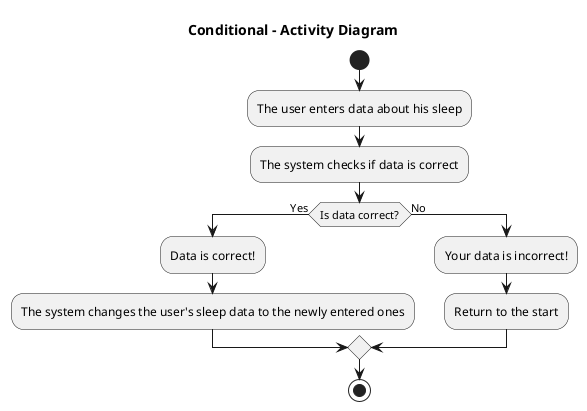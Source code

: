 @startuml

title Conditional - Activity Diagram 

start

:The user enters data about his sleep;
:The system checks if data is correct;

if (Is data correct?) then (Yes)
  :Data is correct!;
  :The system changes the user's sleep data to the newly entered ones;
else (No)
  :Your data is incorrect!;
  :Return to the start;
endif


stop

@enduml
